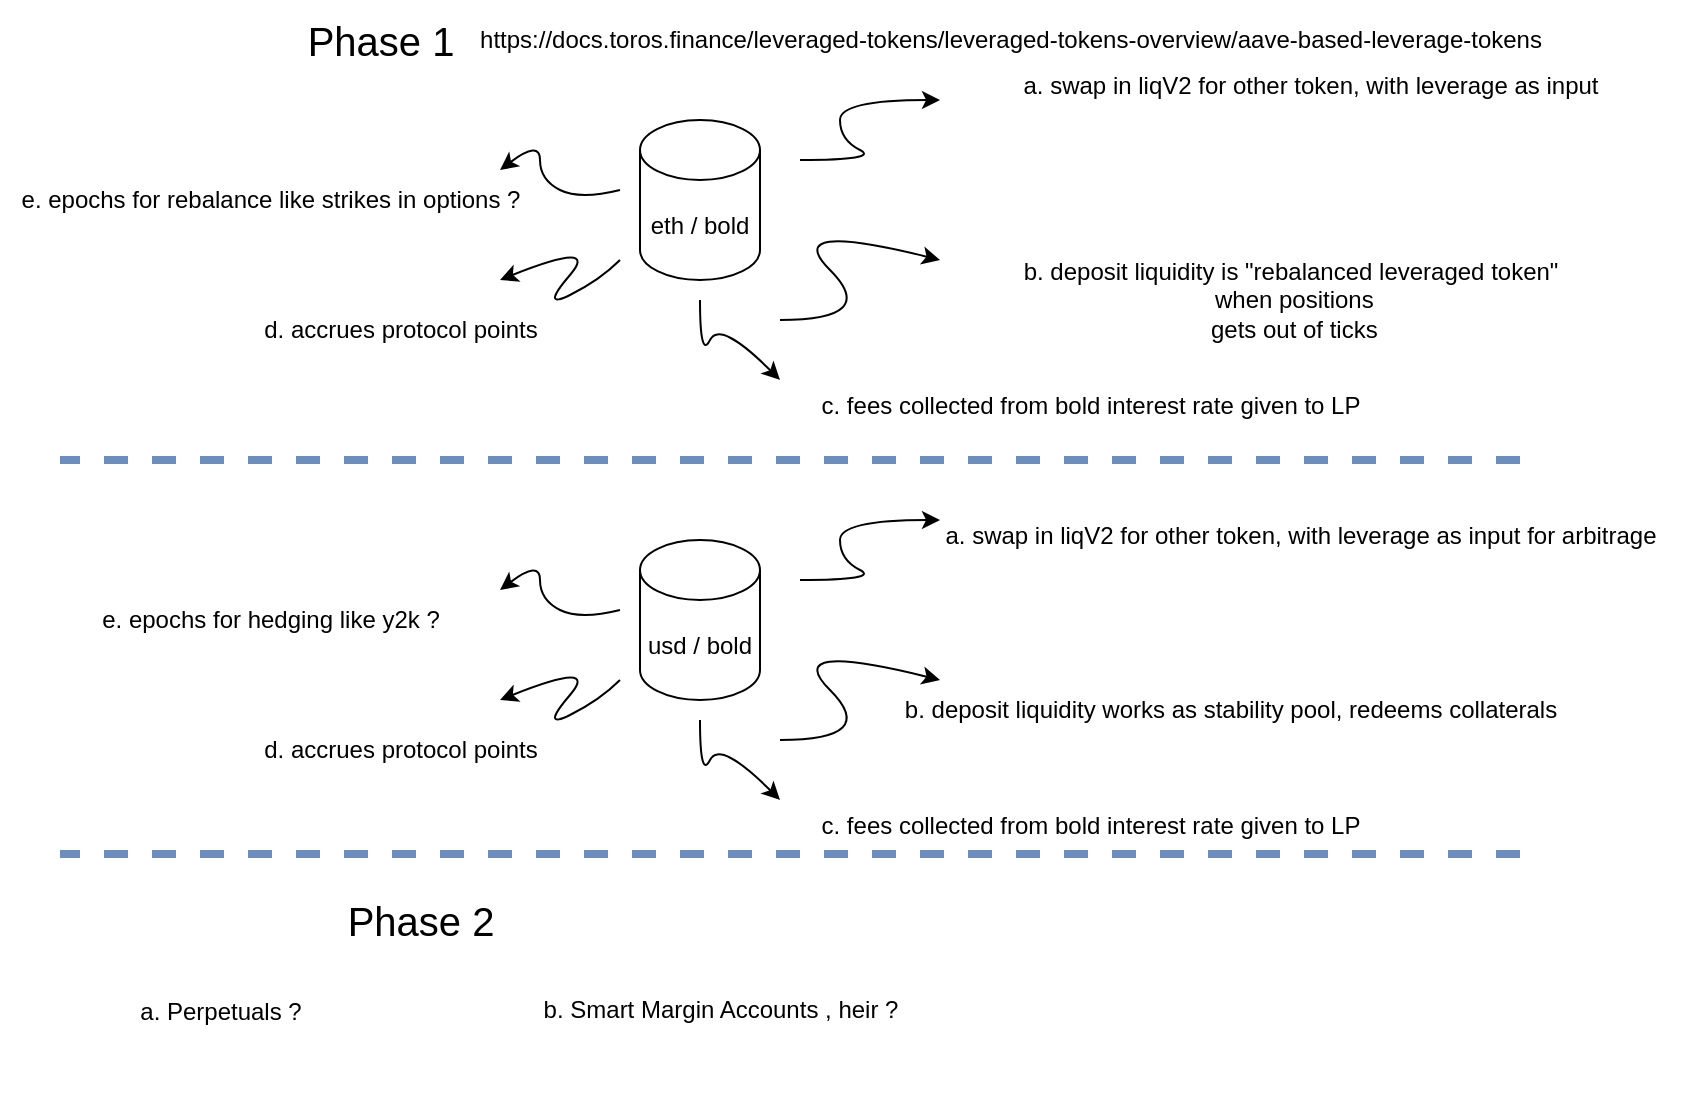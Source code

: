 <mxfile version="24.6.4" type="github">
  <diagram name="Página-1" id="fUMXS8Vio8t8GCm1jgj-">
    <mxGraphModel dx="954" dy="558" grid="1" gridSize="10" guides="1" tooltips="1" connect="1" arrows="1" fold="1" page="1" pageScale="1" pageWidth="850" pageHeight="1100" math="0" shadow="0">
      <root>
        <mxCell id="0" />
        <mxCell id="1" parent="0" />
        <mxCell id="tu48FG_LzvOBQqq_klvL-1" value="eth / bold" style="shape=cylinder3;whiteSpace=wrap;html=1;boundedLbl=1;backgroundOutline=1;size=15;" vertex="1" parent="1">
          <mxGeometry x="330" y="190" width="60" height="80" as="geometry" />
        </mxCell>
        <mxCell id="tu48FG_LzvOBQqq_klvL-2" value="" style="curved=1;endArrow=classic;html=1;rounded=0;" edge="1" parent="1">
          <mxGeometry width="50" height="50" relative="1" as="geometry">
            <mxPoint x="410" y="210" as="sourcePoint" />
            <mxPoint x="480" y="180" as="targetPoint" />
            <Array as="points">
              <mxPoint x="450" y="210" />
              <mxPoint x="430" y="200" />
              <mxPoint x="430" y="180" />
            </Array>
          </mxGeometry>
        </mxCell>
        <mxCell id="tu48FG_LzvOBQqq_klvL-3" value="a. swap in liqV2 for other token, with leverage as input&lt;div&gt;&lt;br&gt;&lt;/div&gt;" style="text;html=1;align=center;verticalAlign=middle;resizable=0;points=[];autosize=1;strokeColor=none;fillColor=none;" vertex="1" parent="1">
          <mxGeometry x="510" y="160" width="310" height="40" as="geometry" />
        </mxCell>
        <mxCell id="tu48FG_LzvOBQqq_klvL-4" value="" style="curved=1;endArrow=classic;html=1;rounded=0;" edge="1" parent="1">
          <mxGeometry width="50" height="50" relative="1" as="geometry">
            <mxPoint x="400" y="290" as="sourcePoint" />
            <mxPoint x="480" y="260" as="targetPoint" />
            <Array as="points">
              <mxPoint x="450" y="290" />
              <mxPoint x="400" y="240" />
            </Array>
          </mxGeometry>
        </mxCell>
        <mxCell id="tu48FG_LzvOBQqq_klvL-5" value="b&lt;span style=&quot;background-color: initial;&quot;&gt;. deposit liquidity is &quot;rebalanced leveraged token&quot;&lt;/span&gt;&lt;div&gt;&lt;div&gt;&amp;nbsp;when positions&lt;div&gt;&amp;nbsp;gets out of ticks&lt;/div&gt;&lt;/div&gt;&lt;/div&gt;" style="text;html=1;align=center;verticalAlign=middle;resizable=0;points=[];autosize=1;strokeColor=none;fillColor=none;" vertex="1" parent="1">
          <mxGeometry x="510" y="250" width="290" height="60" as="geometry" />
        </mxCell>
        <mxCell id="tu48FG_LzvOBQqq_klvL-6" value="" style="curved=1;endArrow=classic;html=1;rounded=0;" edge="1" parent="1">
          <mxGeometry width="50" height="50" relative="1" as="geometry">
            <mxPoint x="360" y="280" as="sourcePoint" />
            <mxPoint x="400" y="320" as="targetPoint" />
            <Array as="points">
              <mxPoint x="360" y="310" />
              <mxPoint x="370" y="290" />
            </Array>
          </mxGeometry>
        </mxCell>
        <mxCell id="tu48FG_LzvOBQqq_klvL-7" value="c. fees collected from bold interest rate given to LP" style="text;html=1;align=center;verticalAlign=middle;resizable=0;points=[];autosize=1;strokeColor=none;fillColor=none;" vertex="1" parent="1">
          <mxGeometry x="410" y="318" width="290" height="30" as="geometry" />
        </mxCell>
        <mxCell id="tu48FG_LzvOBQqq_klvL-8" value="" style="curved=1;endArrow=classic;html=1;rounded=0;" edge="1" parent="1">
          <mxGeometry width="50" height="50" relative="1" as="geometry">
            <mxPoint x="320" y="260" as="sourcePoint" />
            <mxPoint x="260" y="270" as="targetPoint" />
            <Array as="points">
              <mxPoint x="310" y="270" />
              <mxPoint x="280" y="285" />
              <mxPoint x="310" y="250" />
            </Array>
          </mxGeometry>
        </mxCell>
        <mxCell id="tu48FG_LzvOBQqq_klvL-9" value="d. accrues protocol points" style="text;html=1;align=center;verticalAlign=middle;resizable=0;points=[];autosize=1;strokeColor=none;fillColor=none;" vertex="1" parent="1">
          <mxGeometry x="130" y="280" width="160" height="30" as="geometry" />
        </mxCell>
        <mxCell id="tu48FG_LzvOBQqq_klvL-10" value="" style="curved=1;endArrow=classic;html=1;rounded=0;" edge="1" parent="1">
          <mxGeometry width="50" height="50" relative="1" as="geometry">
            <mxPoint x="320" y="225" as="sourcePoint" />
            <mxPoint x="260" y="215" as="targetPoint" />
            <Array as="points">
              <mxPoint x="300" y="230" />
              <mxPoint x="280" y="220" />
              <mxPoint x="280" y="200" />
            </Array>
          </mxGeometry>
        </mxCell>
        <mxCell id="tu48FG_LzvOBQqq_klvL-11" value="e. epochs for rebalance like strikes in options ?" style="text;html=1;align=center;verticalAlign=middle;resizable=0;points=[];autosize=1;strokeColor=none;fillColor=none;" vertex="1" parent="1">
          <mxGeometry x="10" y="215" width="270" height="30" as="geometry" />
        </mxCell>
        <mxCell id="tu48FG_LzvOBQqq_klvL-13" value="usd / bold" style="shape=cylinder3;whiteSpace=wrap;html=1;boundedLbl=1;backgroundOutline=1;size=15;" vertex="1" parent="1">
          <mxGeometry x="330" y="400" width="60" height="80" as="geometry" />
        </mxCell>
        <mxCell id="tu48FG_LzvOBQqq_klvL-14" value="" style="curved=1;endArrow=classic;html=1;rounded=0;" edge="1" parent="1">
          <mxGeometry width="50" height="50" relative="1" as="geometry">
            <mxPoint x="410" y="420" as="sourcePoint" />
            <mxPoint x="480" y="390" as="targetPoint" />
            <Array as="points">
              <mxPoint x="450" y="420" />
              <mxPoint x="430" y="410" />
              <mxPoint x="430" y="390" />
            </Array>
          </mxGeometry>
        </mxCell>
        <mxCell id="tu48FG_LzvOBQqq_klvL-15" value="a. swap in liqV2 for other token, with leverage as input for arbitrage&lt;div&gt;&lt;br&gt;&lt;/div&gt;" style="text;html=1;align=center;verticalAlign=middle;resizable=0;points=[];autosize=1;strokeColor=none;fillColor=none;" vertex="1" parent="1">
          <mxGeometry x="470" y="385" width="380" height="40" as="geometry" />
        </mxCell>
        <mxCell id="tu48FG_LzvOBQqq_klvL-16" value="" style="curved=1;endArrow=classic;html=1;rounded=0;" edge="1" parent="1">
          <mxGeometry width="50" height="50" relative="1" as="geometry">
            <mxPoint x="400" y="500" as="sourcePoint" />
            <mxPoint x="480" y="470" as="targetPoint" />
            <Array as="points">
              <mxPoint x="450" y="500" />
              <mxPoint x="400" y="450" />
            </Array>
          </mxGeometry>
        </mxCell>
        <mxCell id="tu48FG_LzvOBQqq_klvL-17" value="b&lt;span style=&quot;background-color: initial;&quot;&gt;. deposit liquidity works as stability pool, redeems collaterals&lt;/span&gt;" style="text;html=1;align=center;verticalAlign=middle;resizable=0;points=[];autosize=1;strokeColor=none;fillColor=none;" vertex="1" parent="1">
          <mxGeometry x="450" y="470" width="350" height="30" as="geometry" />
        </mxCell>
        <mxCell id="tu48FG_LzvOBQqq_klvL-18" value="" style="curved=1;endArrow=classic;html=1;rounded=0;" edge="1" parent="1">
          <mxGeometry width="50" height="50" relative="1" as="geometry">
            <mxPoint x="360" y="490" as="sourcePoint" />
            <mxPoint x="400" y="530" as="targetPoint" />
            <Array as="points">
              <mxPoint x="360" y="520" />
              <mxPoint x="370" y="500" />
            </Array>
          </mxGeometry>
        </mxCell>
        <mxCell id="tu48FG_LzvOBQqq_klvL-19" value="c. fees collected from bold interest rate given to LP" style="text;html=1;align=center;verticalAlign=middle;resizable=0;points=[];autosize=1;strokeColor=none;fillColor=none;" vertex="1" parent="1">
          <mxGeometry x="410" y="528" width="290" height="30" as="geometry" />
        </mxCell>
        <mxCell id="tu48FG_LzvOBQqq_klvL-20" value="" style="curved=1;endArrow=classic;html=1;rounded=0;" edge="1" parent="1">
          <mxGeometry width="50" height="50" relative="1" as="geometry">
            <mxPoint x="320" y="470" as="sourcePoint" />
            <mxPoint x="260" y="480" as="targetPoint" />
            <Array as="points">
              <mxPoint x="310" y="480" />
              <mxPoint x="280" y="495" />
              <mxPoint x="310" y="460" />
            </Array>
          </mxGeometry>
        </mxCell>
        <mxCell id="tu48FG_LzvOBQqq_klvL-21" value="d. accrues protocol points" style="text;html=1;align=center;verticalAlign=middle;resizable=0;points=[];autosize=1;strokeColor=none;fillColor=none;" vertex="1" parent="1">
          <mxGeometry x="130" y="490" width="160" height="30" as="geometry" />
        </mxCell>
        <mxCell id="tu48FG_LzvOBQqq_klvL-22" value="" style="curved=1;endArrow=classic;html=1;rounded=0;" edge="1" parent="1">
          <mxGeometry width="50" height="50" relative="1" as="geometry">
            <mxPoint x="320" y="435" as="sourcePoint" />
            <mxPoint x="260" y="425" as="targetPoint" />
            <Array as="points">
              <mxPoint x="300" y="440" />
              <mxPoint x="280" y="430" />
              <mxPoint x="280" y="410" />
            </Array>
          </mxGeometry>
        </mxCell>
        <mxCell id="tu48FG_LzvOBQqq_klvL-23" value="e. epochs for hedging like y2k ?" style="text;html=1;align=center;verticalAlign=middle;resizable=0;points=[];autosize=1;strokeColor=none;fillColor=none;" vertex="1" parent="1">
          <mxGeometry x="50" y="425" width="190" height="30" as="geometry" />
        </mxCell>
        <mxCell id="tu48FG_LzvOBQqq_klvL-24" value="&lt;font style=&quot;font-size: 20px;&quot;&gt;Phase 1&lt;/font&gt;" style="text;html=1;align=center;verticalAlign=middle;resizable=0;points=[];autosize=1;strokeColor=none;fillColor=none;" vertex="1" parent="1">
          <mxGeometry x="150" y="130" width="100" height="40" as="geometry" />
        </mxCell>
        <mxCell id="tu48FG_LzvOBQqq_klvL-26" value="&lt;font style=&quot;font-size: 20px;&quot;&gt;Phase 2&lt;/font&gt;" style="text;html=1;align=center;verticalAlign=middle;resizable=0;points=[];autosize=1;strokeColor=none;fillColor=none;" vertex="1" parent="1">
          <mxGeometry x="170" y="570" width="100" height="40" as="geometry" />
        </mxCell>
        <mxCell id="tu48FG_LzvOBQqq_klvL-27" value="a. Perpetuals ?&lt;div&gt;&lt;br&gt;&lt;/div&gt;&lt;div&gt;&lt;br&gt;&lt;/div&gt;" style="text;html=1;align=center;verticalAlign=middle;resizable=0;points=[];autosize=1;strokeColor=none;fillColor=none;" vertex="1" parent="1">
          <mxGeometry x="70" y="620" width="100" height="60" as="geometry" />
        </mxCell>
        <mxCell id="tu48FG_LzvOBQqq_klvL-28" value="b. Smart Margin Accounts , heir ?" style="text;html=1;align=center;verticalAlign=middle;resizable=0;points=[];autosize=1;strokeColor=none;fillColor=none;" vertex="1" parent="1">
          <mxGeometry x="270" y="620" width="200" height="30" as="geometry" />
        </mxCell>
        <mxCell id="tu48FG_LzvOBQqq_klvL-29" value="" style="endArrow=none;dashed=1;html=1;rounded=0;fillColor=#dae8fc;strokeColor=#6c8ebf;strokeWidth=4;" edge="1" parent="1">
          <mxGeometry width="50" height="50" relative="1" as="geometry">
            <mxPoint x="770" y="360" as="sourcePoint" />
            <mxPoint x="40" y="360" as="targetPoint" />
          </mxGeometry>
        </mxCell>
        <mxCell id="tu48FG_LzvOBQqq_klvL-30" value="" style="endArrow=none;dashed=1;html=1;rounded=0;fillColor=#dae8fc;strokeColor=#6c8ebf;strokeWidth=4;" edge="1" parent="1">
          <mxGeometry width="50" height="50" relative="1" as="geometry">
            <mxPoint x="770" y="557" as="sourcePoint" />
            <mxPoint x="40" y="557" as="targetPoint" />
          </mxGeometry>
        </mxCell>
        <mxCell id="tu48FG_LzvOBQqq_klvL-32" value="https://docs.toros.finance/leveraged-tokens/leveraged-tokens-overview/aave-based-leverage-tokens" style="text;html=1;align=center;verticalAlign=middle;resizable=0;points=[];autosize=1;strokeColor=none;fillColor=none;" vertex="1" parent="1">
          <mxGeometry x="240" y="135" width="550" height="30" as="geometry" />
        </mxCell>
      </root>
    </mxGraphModel>
  </diagram>
</mxfile>

